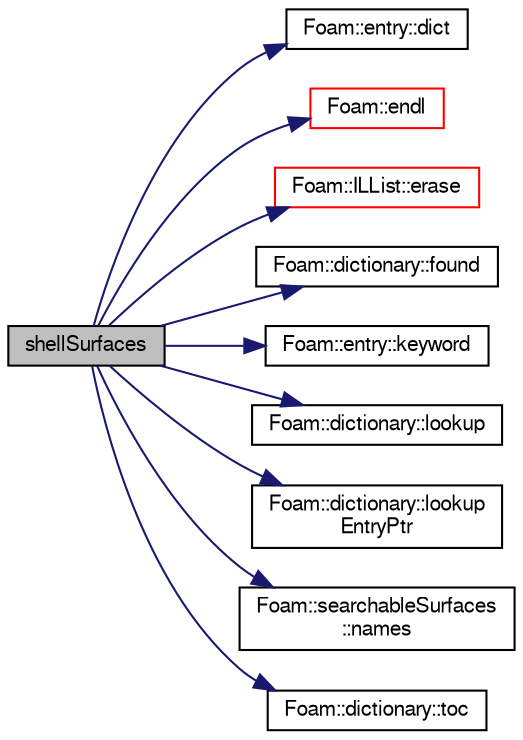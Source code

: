digraph "shellSurfaces"
{
  bgcolor="transparent";
  edge [fontname="FreeSans",fontsize="10",labelfontname="FreeSans",labelfontsize="10"];
  node [fontname="FreeSans",fontsize="10",shape=record];
  rankdir="LR";
  Node1 [label="shellSurfaces",height=0.2,width=0.4,color="black", fillcolor="grey75", style="filled" fontcolor="black"];
  Node1 -> Node2 [color="midnightblue",fontsize="10",style="solid",fontname="FreeSans"];
  Node2 [label="Foam::entry::dict",height=0.2,width=0.4,color="black",URL="$a00638.html#abd246c36ef3a3776f7d6e517dc9621af",tooltip="Return dictionary if this entry is a dictionary. "];
  Node1 -> Node3 [color="midnightblue",fontsize="10",style="solid",fontname="FreeSans"];
  Node3 [label="Foam::endl",height=0.2,width=0.4,color="red",URL="$a10237.html#a2db8fe02a0d3909e9351bb4275b23ce4",tooltip="Add newline and flush stream. "];
  Node1 -> Node4 [color="midnightblue",fontsize="10",style="solid",fontname="FreeSans"];
  Node4 [label="Foam::ILList::erase",height=0.2,width=0.4,color="red",URL="$a01005.html#a4e7f8058323d26d5d980c27ef734d8bb",tooltip="Remove the specified element from the list and delete it. "];
  Node1 -> Node5 [color="midnightblue",fontsize="10",style="solid",fontname="FreeSans"];
  Node5 [label="Foam::dictionary::found",height=0.2,width=0.4,color="black",URL="$a00502.html#ae9d6521e0e8d3956f9b49ddeb44877b8",tooltip="Search dictionary for given keyword. "];
  Node1 -> Node6 [color="midnightblue",fontsize="10",style="solid",fontname="FreeSans"];
  Node6 [label="Foam::entry::keyword",height=0.2,width=0.4,color="black",URL="$a00638.html#ae793b54fbc2e5d1da0f1c23b908cb057",tooltip="Return keyword. "];
  Node1 -> Node7 [color="midnightblue",fontsize="10",style="solid",fontname="FreeSans"];
  Node7 [label="Foam::dictionary::lookup",height=0.2,width=0.4,color="black",URL="$a00502.html#a8baab402d653d6e789f67c57e23a5b59",tooltip="Find and return an entry data stream. "];
  Node1 -> Node8 [color="midnightblue",fontsize="10",style="solid",fontname="FreeSans"];
  Node8 [label="Foam::dictionary::lookup\lEntryPtr",height=0.2,width=0.4,color="black",URL="$a00502.html#af48f6ad1b2ee35b38a6f7994d806d195",tooltip="Find and return an entry data stream pointer if present. "];
  Node1 -> Node9 [color="midnightblue",fontsize="10",style="solid",fontname="FreeSans"];
  Node9 [label="Foam::searchableSurfaces\l::names",height=0.2,width=0.4,color="black",URL="$a02200.html#a4cfa938962e39d9251eec21f98340669"];
  Node1 -> Node10 [color="midnightblue",fontsize="10",style="solid",fontname="FreeSans"];
  Node10 [label="Foam::dictionary::toc",height=0.2,width=0.4,color="black",URL="$a00502.html#a0f6e0082a283505ed197ce3e0498326b",tooltip="Return the table of contents. "];
}
